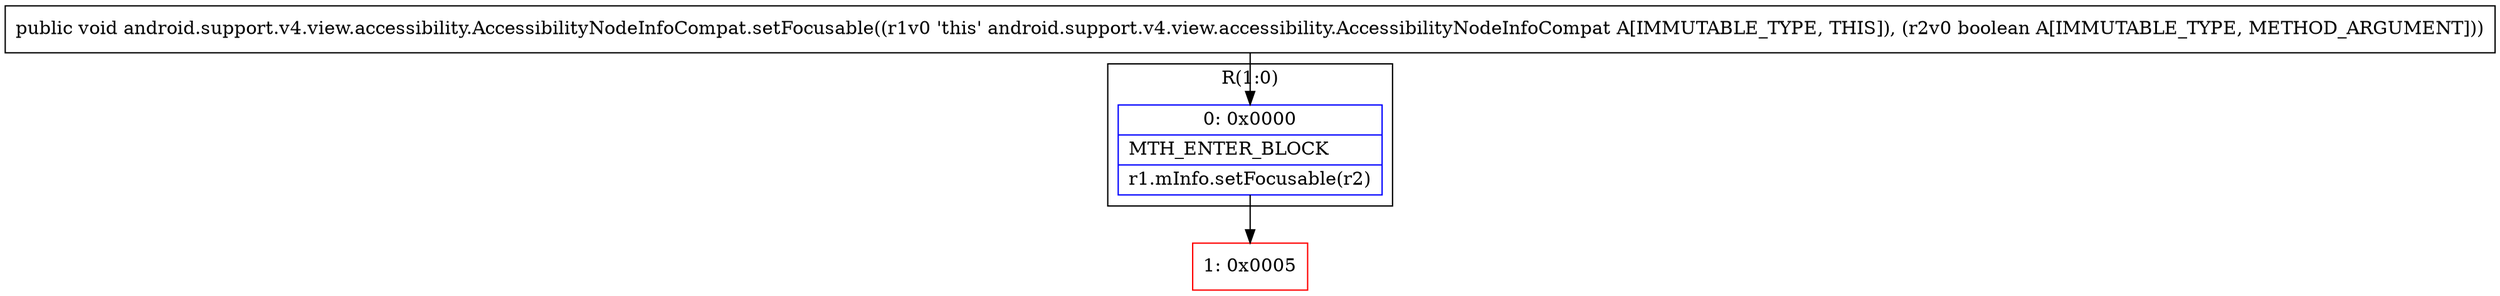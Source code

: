digraph "CFG forandroid.support.v4.view.accessibility.AccessibilityNodeInfoCompat.setFocusable(Z)V" {
subgraph cluster_Region_13228920 {
label = "R(1:0)";
node [shape=record,color=blue];
Node_0 [shape=record,label="{0\:\ 0x0000|MTH_ENTER_BLOCK\l|r1.mInfo.setFocusable(r2)\l}"];
}
Node_1 [shape=record,color=red,label="{1\:\ 0x0005}"];
MethodNode[shape=record,label="{public void android.support.v4.view.accessibility.AccessibilityNodeInfoCompat.setFocusable((r1v0 'this' android.support.v4.view.accessibility.AccessibilityNodeInfoCompat A[IMMUTABLE_TYPE, THIS]), (r2v0 boolean A[IMMUTABLE_TYPE, METHOD_ARGUMENT])) }"];
MethodNode -> Node_0;
Node_0 -> Node_1;
}

